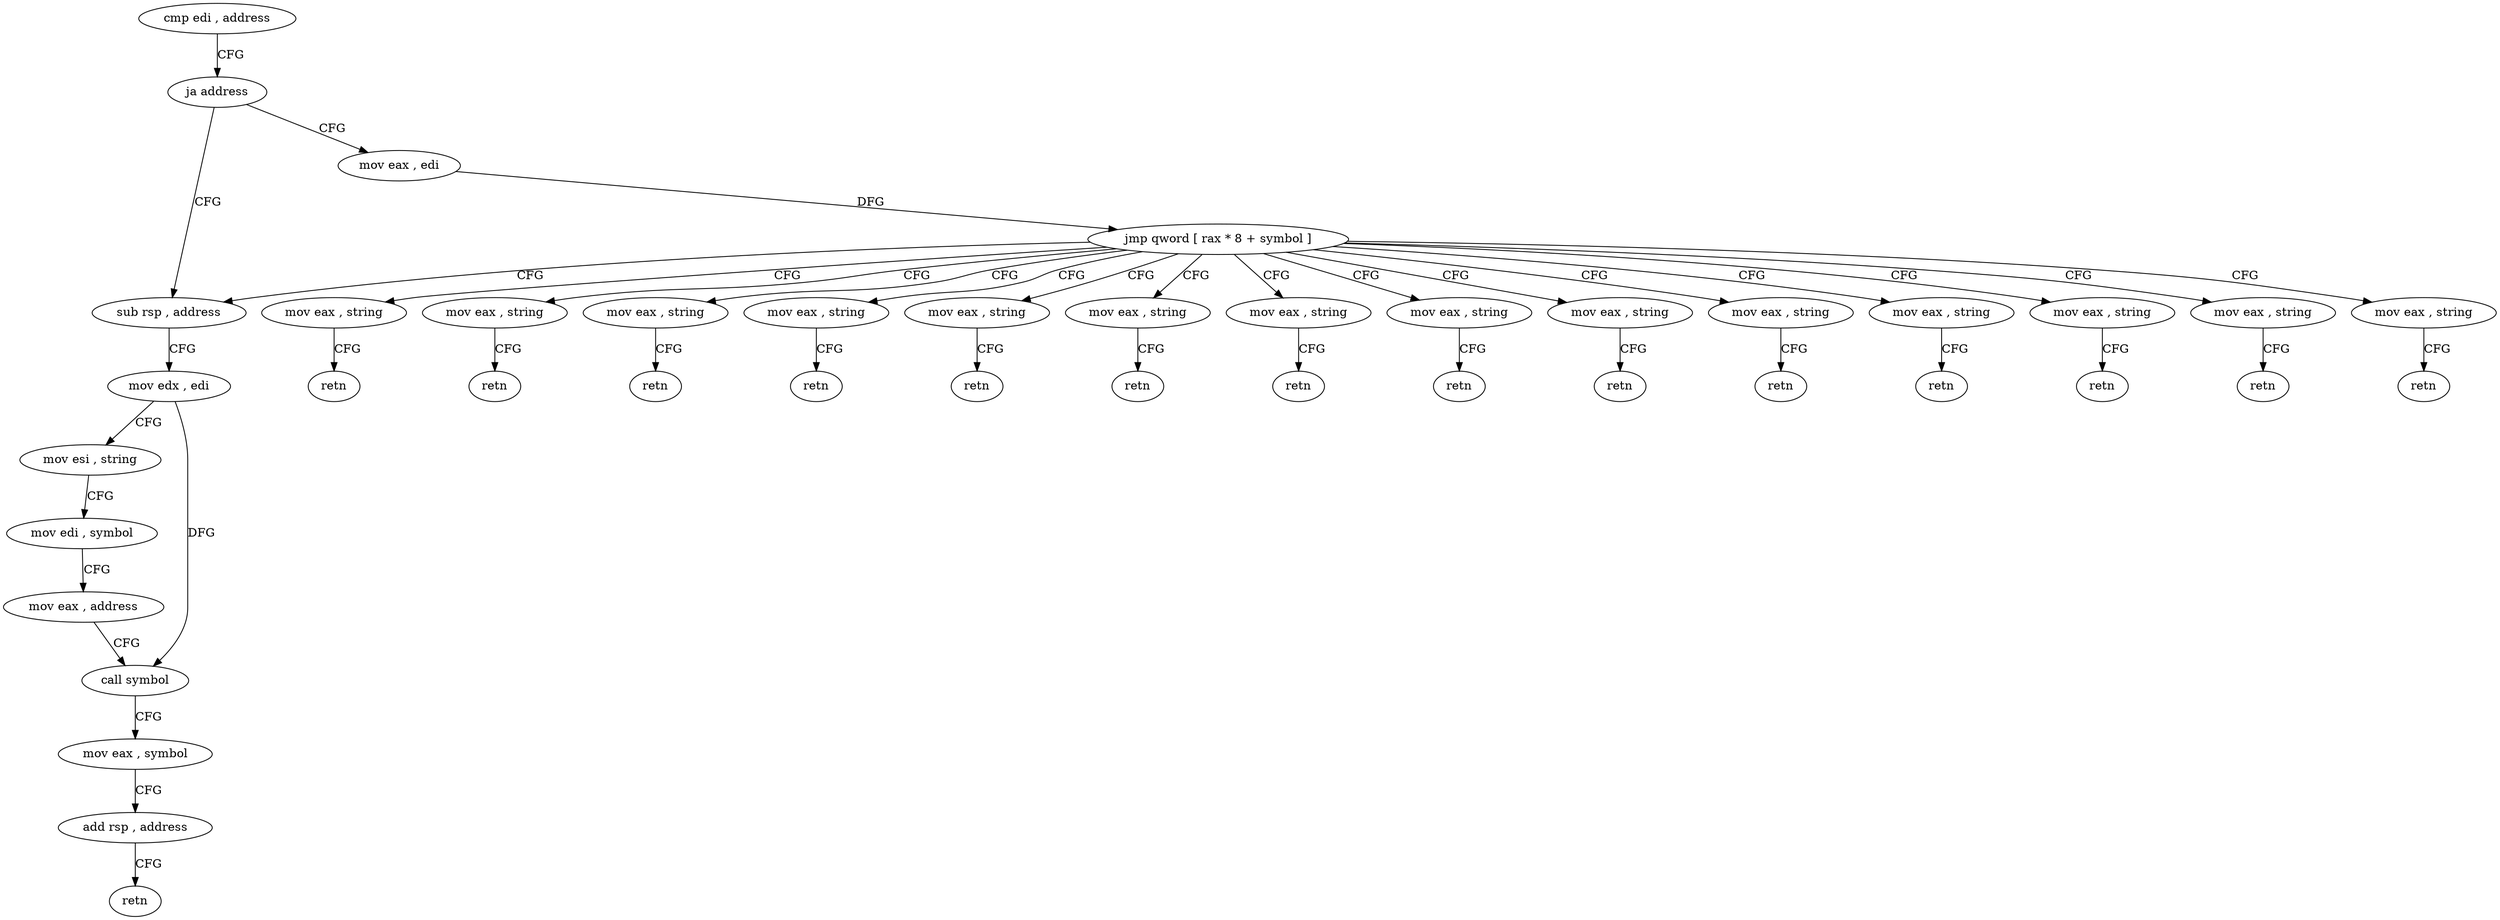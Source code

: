 digraph "func" {
"4208567" [label = "cmp edi , address" ]
"4208570" [label = "ja address" ]
"4208659" [label = "sub rsp , address" ]
"4208572" [label = "mov eax , edi" ]
"4208663" [label = "mov edx , edi" ]
"4208665" [label = "mov esi , string" ]
"4208670" [label = "mov edi , symbol" ]
"4208675" [label = "mov eax , address" ]
"4208680" [label = "call symbol" ]
"4208685" [label = "mov eax , symbol" ]
"4208690" [label = "add rsp , address" ]
"4208694" [label = "retn" ]
"4208574" [label = "jmp qword [ rax * 8 + symbol ]" ]
"4208581" [label = "mov eax , string" ]
"4208587" [label = "mov eax , string" ]
"4208593" [label = "mov eax , string" ]
"4208599" [label = "mov eax , string" ]
"4208605" [label = "mov eax , string" ]
"4208611" [label = "mov eax , string" ]
"4208617" [label = "mov eax , string" ]
"4208623" [label = "mov eax , string" ]
"4208629" [label = "mov eax , string" ]
"4208635" [label = "mov eax , string" ]
"4208641" [label = "mov eax , string" ]
"4208647" [label = "mov eax , string" ]
"4208653" [label = "mov eax , string" ]
"4208695" [label = "mov eax , string" ]
"4208586" [label = "retn" ]
"4208592" [label = "retn" ]
"4208598" [label = "retn" ]
"4208604" [label = "retn" ]
"4208610" [label = "retn" ]
"4208616" [label = "retn" ]
"4208622" [label = "retn" ]
"4208628" [label = "retn" ]
"4208634" [label = "retn" ]
"4208640" [label = "retn" ]
"4208646" [label = "retn" ]
"4208652" [label = "retn" ]
"4208658" [label = "retn" ]
"4208700" [label = "retn" ]
"4208567" -> "4208570" [ label = "CFG" ]
"4208570" -> "4208659" [ label = "CFG" ]
"4208570" -> "4208572" [ label = "CFG" ]
"4208659" -> "4208663" [ label = "CFG" ]
"4208572" -> "4208574" [ label = "DFG" ]
"4208663" -> "4208665" [ label = "CFG" ]
"4208663" -> "4208680" [ label = "DFG" ]
"4208665" -> "4208670" [ label = "CFG" ]
"4208670" -> "4208675" [ label = "CFG" ]
"4208675" -> "4208680" [ label = "CFG" ]
"4208680" -> "4208685" [ label = "CFG" ]
"4208685" -> "4208690" [ label = "CFG" ]
"4208690" -> "4208694" [ label = "CFG" ]
"4208574" -> "4208581" [ label = "CFG" ]
"4208574" -> "4208587" [ label = "CFG" ]
"4208574" -> "4208593" [ label = "CFG" ]
"4208574" -> "4208599" [ label = "CFG" ]
"4208574" -> "4208605" [ label = "CFG" ]
"4208574" -> "4208611" [ label = "CFG" ]
"4208574" -> "4208617" [ label = "CFG" ]
"4208574" -> "4208623" [ label = "CFG" ]
"4208574" -> "4208629" [ label = "CFG" ]
"4208574" -> "4208635" [ label = "CFG" ]
"4208574" -> "4208641" [ label = "CFG" ]
"4208574" -> "4208647" [ label = "CFG" ]
"4208574" -> "4208653" [ label = "CFG" ]
"4208574" -> "4208659" [ label = "CFG" ]
"4208574" -> "4208695" [ label = "CFG" ]
"4208581" -> "4208586" [ label = "CFG" ]
"4208587" -> "4208592" [ label = "CFG" ]
"4208593" -> "4208598" [ label = "CFG" ]
"4208599" -> "4208604" [ label = "CFG" ]
"4208605" -> "4208610" [ label = "CFG" ]
"4208611" -> "4208616" [ label = "CFG" ]
"4208617" -> "4208622" [ label = "CFG" ]
"4208623" -> "4208628" [ label = "CFG" ]
"4208629" -> "4208634" [ label = "CFG" ]
"4208635" -> "4208640" [ label = "CFG" ]
"4208641" -> "4208646" [ label = "CFG" ]
"4208647" -> "4208652" [ label = "CFG" ]
"4208653" -> "4208658" [ label = "CFG" ]
"4208695" -> "4208700" [ label = "CFG" ]
}

